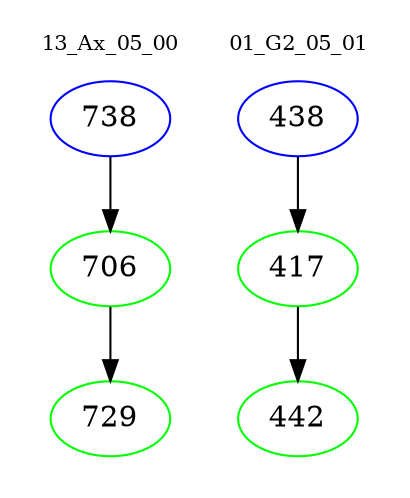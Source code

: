 digraph{
subgraph cluster_0 {
color = white
label = "13_Ax_05_00";
fontsize=10;
T0_738 [label="738", color="blue"]
T0_738 -> T0_706 [color="black"]
T0_706 [label="706", color="green"]
T0_706 -> T0_729 [color="black"]
T0_729 [label="729", color="green"]
}
subgraph cluster_1 {
color = white
label = "01_G2_05_01";
fontsize=10;
T1_438 [label="438", color="blue"]
T1_438 -> T1_417 [color="black"]
T1_417 [label="417", color="green"]
T1_417 -> T1_442 [color="black"]
T1_442 [label="442", color="green"]
}
}

